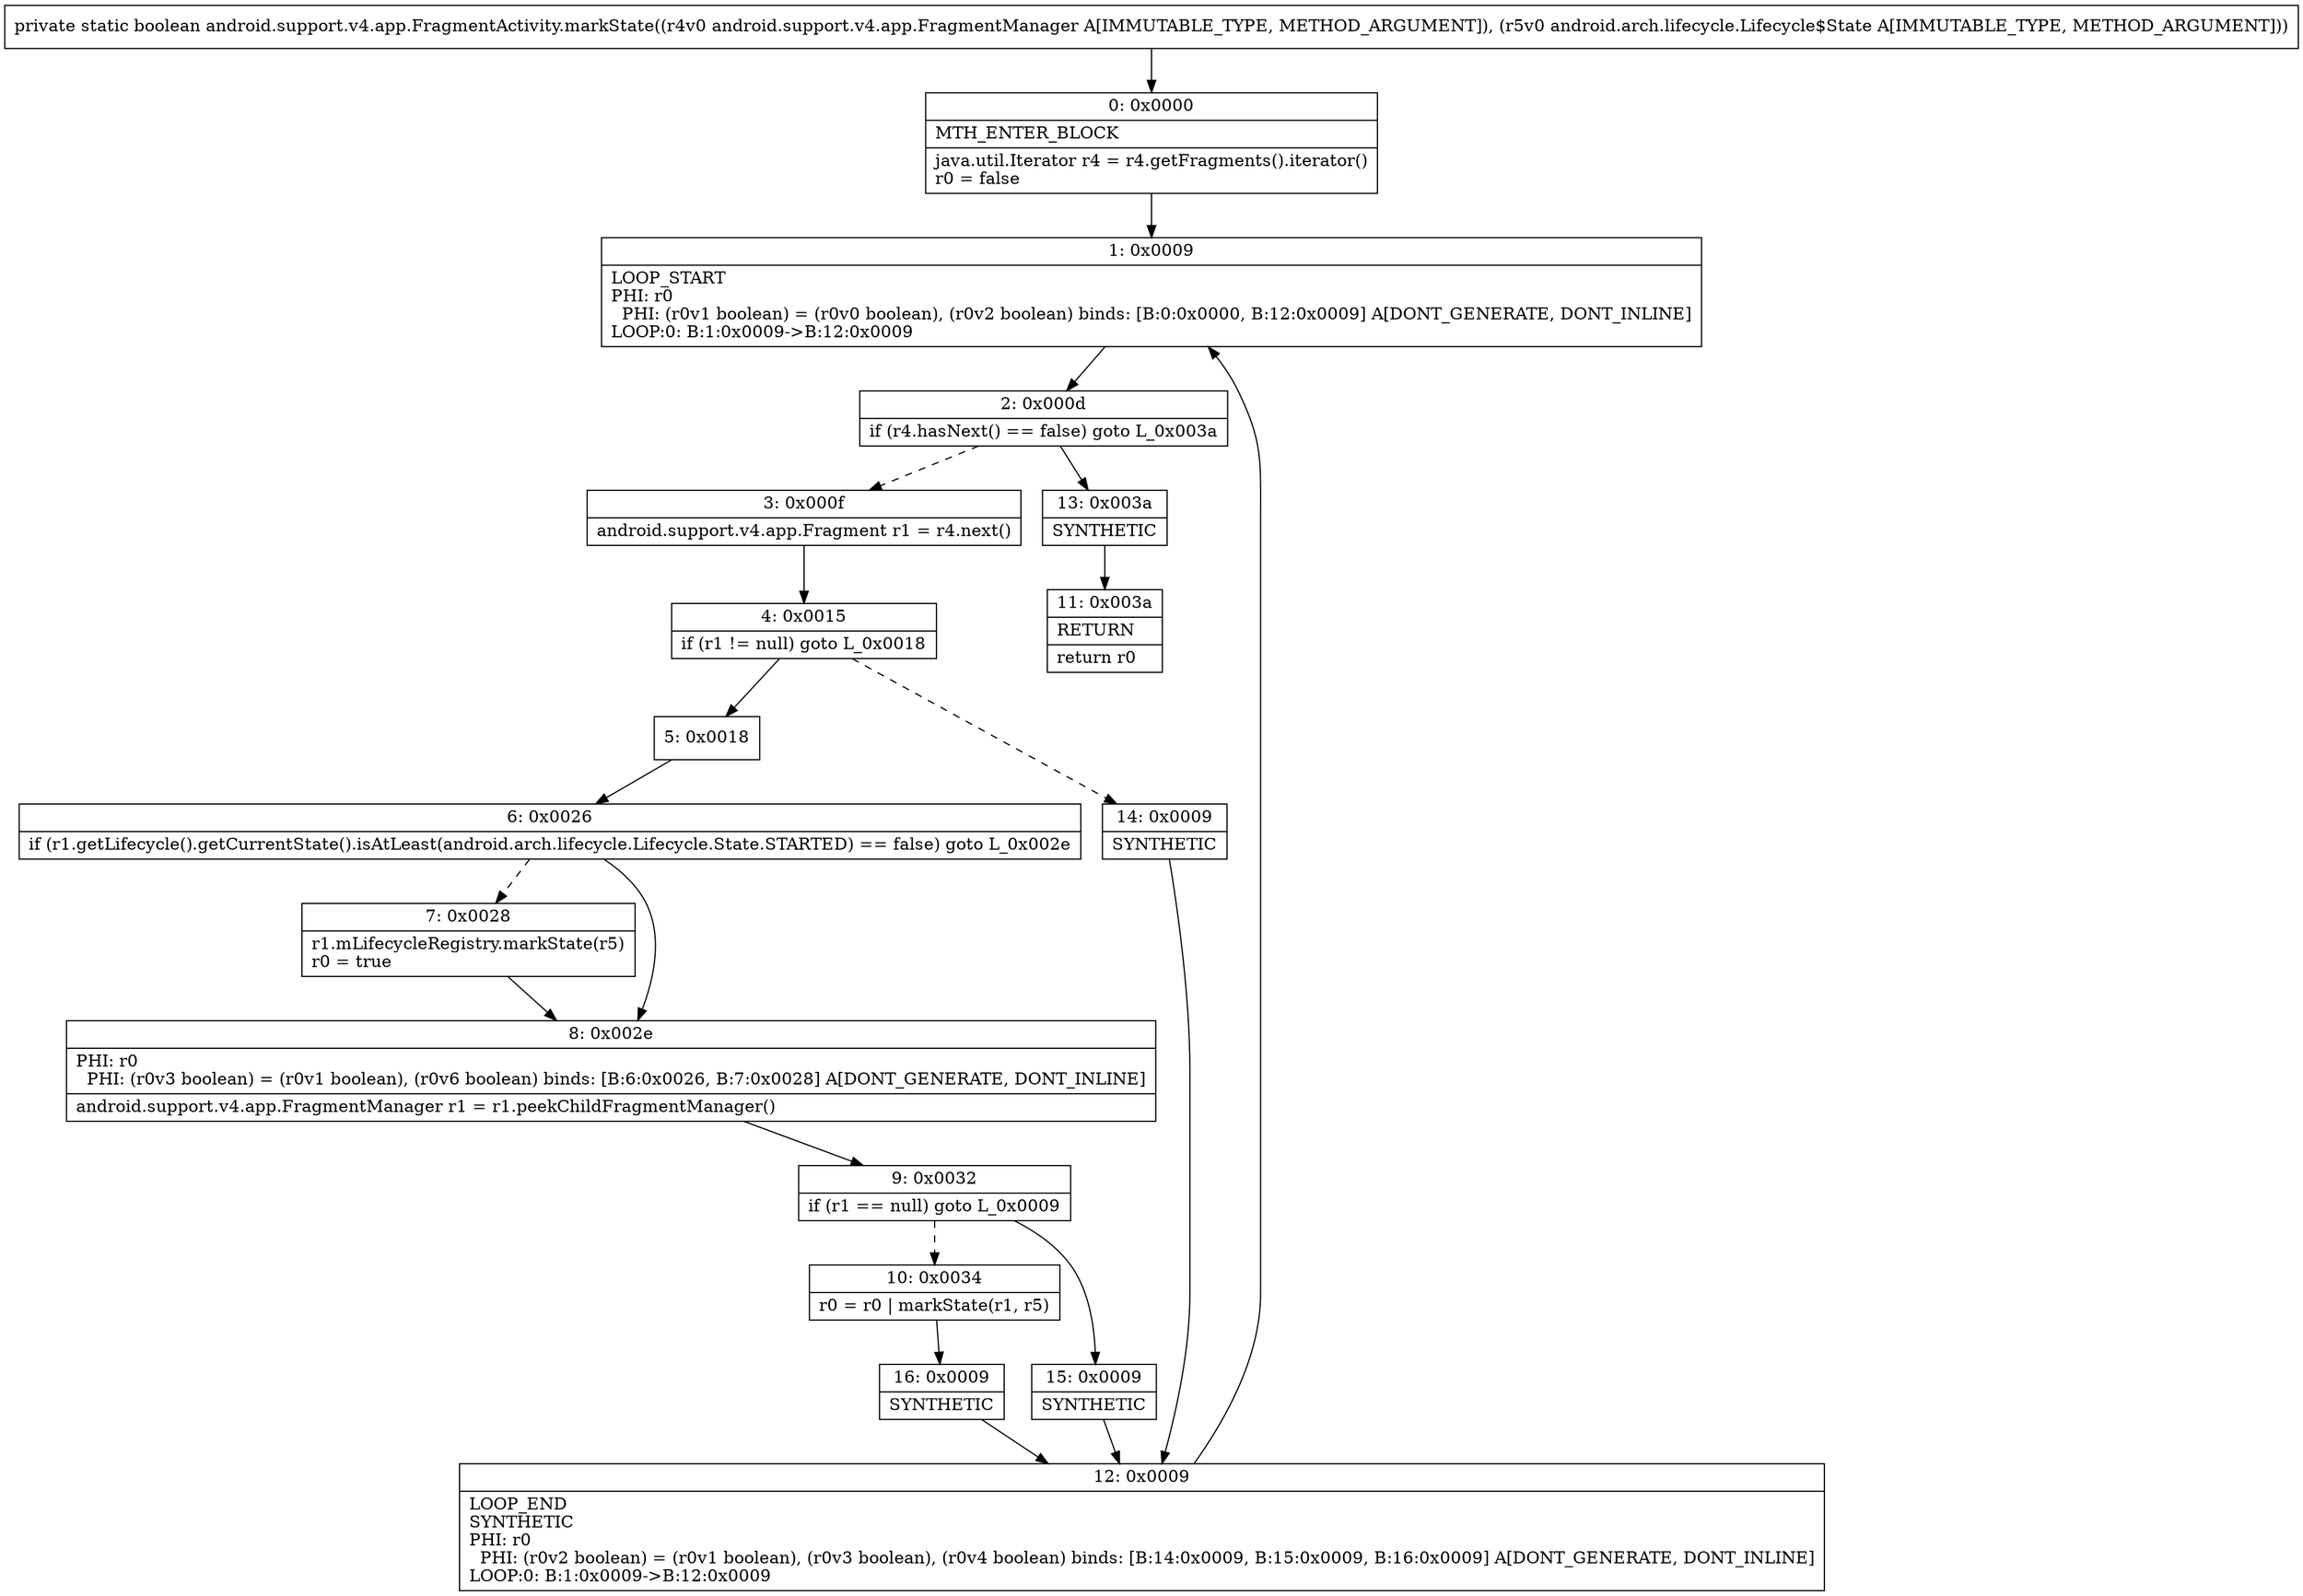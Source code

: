 digraph "CFG forandroid.support.v4.app.FragmentActivity.markState(Landroid\/support\/v4\/app\/FragmentManager;Landroid\/arch\/lifecycle\/Lifecycle$State;)Z" {
Node_0 [shape=record,label="{0\:\ 0x0000|MTH_ENTER_BLOCK\l|java.util.Iterator r4 = r4.getFragments().iterator()\lr0 = false\l}"];
Node_1 [shape=record,label="{1\:\ 0x0009|LOOP_START\lPHI: r0 \l  PHI: (r0v1 boolean) = (r0v0 boolean), (r0v2 boolean) binds: [B:0:0x0000, B:12:0x0009] A[DONT_GENERATE, DONT_INLINE]\lLOOP:0: B:1:0x0009\-\>B:12:0x0009\l}"];
Node_2 [shape=record,label="{2\:\ 0x000d|if (r4.hasNext() == false) goto L_0x003a\l}"];
Node_3 [shape=record,label="{3\:\ 0x000f|android.support.v4.app.Fragment r1 = r4.next()\l}"];
Node_4 [shape=record,label="{4\:\ 0x0015|if (r1 != null) goto L_0x0018\l}"];
Node_5 [shape=record,label="{5\:\ 0x0018}"];
Node_6 [shape=record,label="{6\:\ 0x0026|if (r1.getLifecycle().getCurrentState().isAtLeast(android.arch.lifecycle.Lifecycle.State.STARTED) == false) goto L_0x002e\l}"];
Node_7 [shape=record,label="{7\:\ 0x0028|r1.mLifecycleRegistry.markState(r5)\lr0 = true\l}"];
Node_8 [shape=record,label="{8\:\ 0x002e|PHI: r0 \l  PHI: (r0v3 boolean) = (r0v1 boolean), (r0v6 boolean) binds: [B:6:0x0026, B:7:0x0028] A[DONT_GENERATE, DONT_INLINE]\l|android.support.v4.app.FragmentManager r1 = r1.peekChildFragmentManager()\l}"];
Node_9 [shape=record,label="{9\:\ 0x0032|if (r1 == null) goto L_0x0009\l}"];
Node_10 [shape=record,label="{10\:\ 0x0034|r0 = r0 \| markState(r1, r5)\l}"];
Node_11 [shape=record,label="{11\:\ 0x003a|RETURN\l|return r0\l}"];
Node_12 [shape=record,label="{12\:\ 0x0009|LOOP_END\lSYNTHETIC\lPHI: r0 \l  PHI: (r0v2 boolean) = (r0v1 boolean), (r0v3 boolean), (r0v4 boolean) binds: [B:14:0x0009, B:15:0x0009, B:16:0x0009] A[DONT_GENERATE, DONT_INLINE]\lLOOP:0: B:1:0x0009\-\>B:12:0x0009\l}"];
Node_13 [shape=record,label="{13\:\ 0x003a|SYNTHETIC\l}"];
Node_14 [shape=record,label="{14\:\ 0x0009|SYNTHETIC\l}"];
Node_15 [shape=record,label="{15\:\ 0x0009|SYNTHETIC\l}"];
Node_16 [shape=record,label="{16\:\ 0x0009|SYNTHETIC\l}"];
MethodNode[shape=record,label="{private static boolean android.support.v4.app.FragmentActivity.markState((r4v0 android.support.v4.app.FragmentManager A[IMMUTABLE_TYPE, METHOD_ARGUMENT]), (r5v0 android.arch.lifecycle.Lifecycle$State A[IMMUTABLE_TYPE, METHOD_ARGUMENT])) }"];
MethodNode -> Node_0;
Node_0 -> Node_1;
Node_1 -> Node_2;
Node_2 -> Node_3[style=dashed];
Node_2 -> Node_13;
Node_3 -> Node_4;
Node_4 -> Node_5;
Node_4 -> Node_14[style=dashed];
Node_5 -> Node_6;
Node_6 -> Node_7[style=dashed];
Node_6 -> Node_8;
Node_7 -> Node_8;
Node_8 -> Node_9;
Node_9 -> Node_10[style=dashed];
Node_9 -> Node_15;
Node_10 -> Node_16;
Node_12 -> Node_1;
Node_13 -> Node_11;
Node_14 -> Node_12;
Node_15 -> Node_12;
Node_16 -> Node_12;
}


